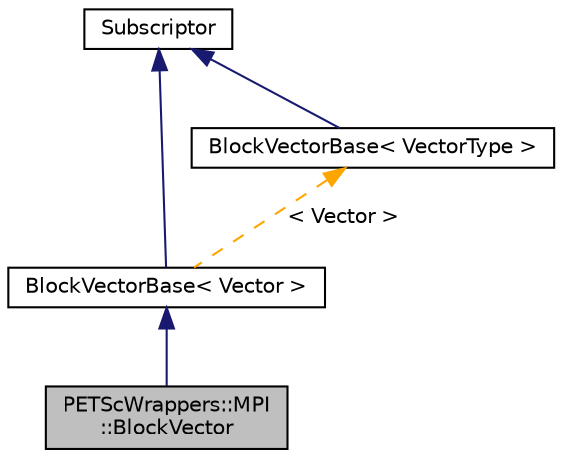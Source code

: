 digraph "PETScWrappers::MPI::BlockVector"
{
 // LATEX_PDF_SIZE
  edge [fontname="Helvetica",fontsize="10",labelfontname="Helvetica",labelfontsize="10"];
  node [fontname="Helvetica",fontsize="10",shape=record];
  Node1 [label="PETScWrappers::MPI\l::BlockVector",height=0.2,width=0.4,color="black", fillcolor="grey75", style="filled", fontcolor="black",tooltip=" "];
  Node2 -> Node1 [dir="back",color="midnightblue",fontsize="10",style="solid",fontname="Helvetica"];
  Node2 [label="BlockVectorBase\< Vector \>",height=0.2,width=0.4,color="black", fillcolor="white", style="filled",URL="$classBlockVectorBase.html",tooltip=" "];
  Node3 -> Node2 [dir="back",color="midnightblue",fontsize="10",style="solid",fontname="Helvetica"];
  Node3 [label="Subscriptor",height=0.2,width=0.4,color="black", fillcolor="white", style="filled",URL="$classSubscriptor.html",tooltip=" "];
  Node4 -> Node2 [dir="back",color="orange",fontsize="10",style="dashed",label=" \< Vector \>" ,fontname="Helvetica"];
  Node4 [label="BlockVectorBase\< VectorType \>",height=0.2,width=0.4,color="black", fillcolor="white", style="filled",URL="$classBlockVectorBase.html",tooltip=" "];
  Node3 -> Node4 [dir="back",color="midnightblue",fontsize="10",style="solid",fontname="Helvetica"];
}
